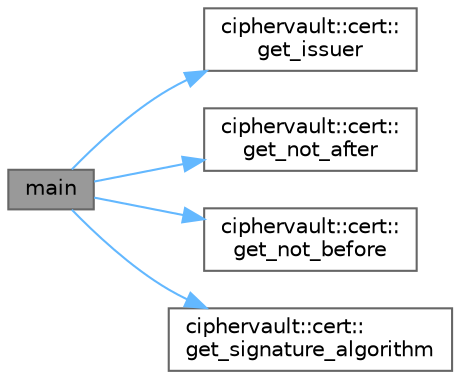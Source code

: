 digraph "main"
{
 // LATEX_PDF_SIZE
  bgcolor="transparent";
  edge [fontname=Helvetica,fontsize=10,labelfontname=Helvetica,labelfontsize=10];
  node [fontname=Helvetica,fontsize=10,shape=box,height=0.2,width=0.4];
  rankdir="LR";
  Node1 [label="main",height=0.2,width=0.4,color="gray40", fillcolor="grey60", style="filled", fontcolor="black",tooltip=" "];
  Node1 -> Node2 [color="steelblue1",style="solid"];
  Node2 [label="ciphervault::cert::\lget_issuer",height=0.2,width=0.4,color="grey40", fillcolor="white", style="filled",URL="$classciphervault_1_1cert.html#a433957885f7d3ad91208f846d9827d16",tooltip="Get the issuer name of the certificate."];
  Node1 -> Node3 [color="steelblue1",style="solid"];
  Node3 [label="ciphervault::cert::\lget_not_after",height=0.2,width=0.4,color="grey40", fillcolor="white", style="filled",URL="$classciphervault_1_1cert.html#a0241c84bb4ba3f3d2d1e522d5af46f50",tooltip="Get the not after date of the certificate."];
  Node1 -> Node4 [color="steelblue1",style="solid"];
  Node4 [label="ciphervault::cert::\lget_not_before",height=0.2,width=0.4,color="grey40", fillcolor="white", style="filled",URL="$classciphervault_1_1cert.html#a25d870596f317a161b6507564d34866f",tooltip="Get the not before date of the certificate."];
  Node1 -> Node5 [color="steelblue1",style="solid"];
  Node5 [label="ciphervault::cert::\lget_signature_algorithm",height=0.2,width=0.4,color="grey40", fillcolor="white", style="filled",URL="$classciphervault_1_1cert.html#ad55ba14d78103da5acc54c12fd51e46d",tooltip="Get the signature algorithm of the certificate."];
}
